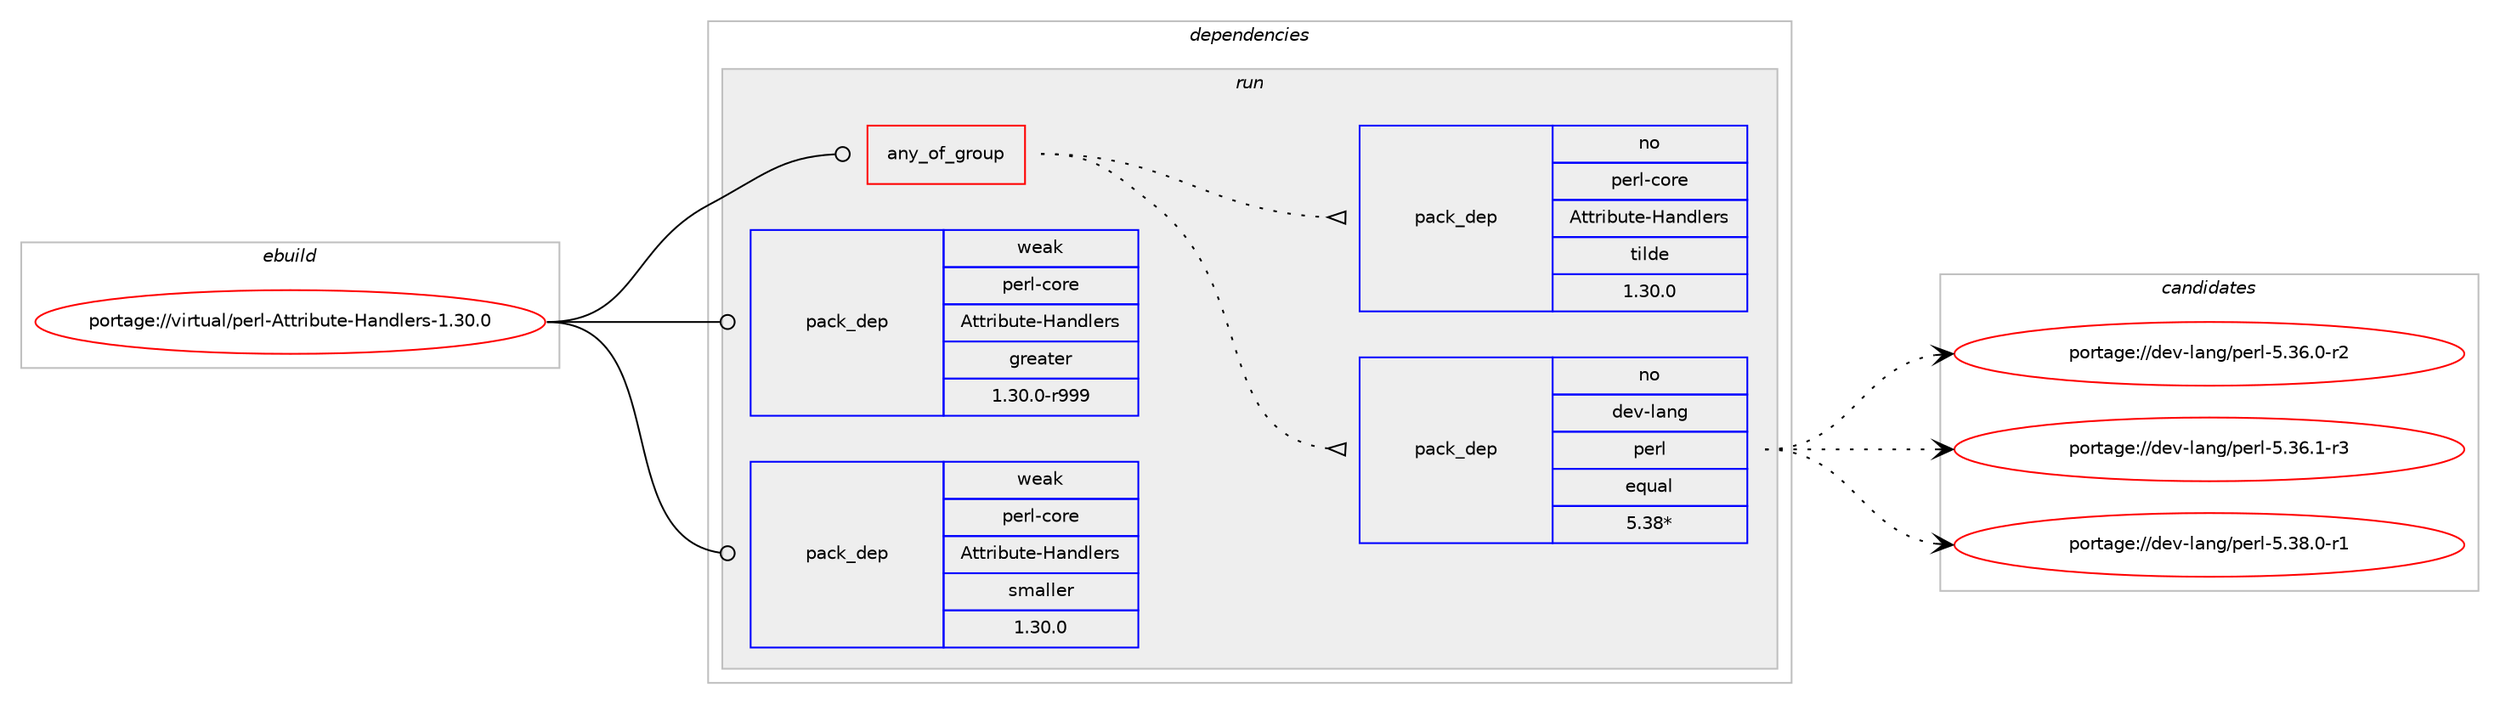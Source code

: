 digraph prolog {

# *************
# Graph options
# *************

newrank=true;
concentrate=true;
compound=true;
graph [rankdir=LR,fontname=Helvetica,fontsize=10,ranksep=1.5];#, ranksep=2.5, nodesep=0.2];
edge  [arrowhead=vee];
node  [fontname=Helvetica,fontsize=10];

# **********
# The ebuild
# **********

subgraph cluster_leftcol {
color=gray;
rank=same;
label=<<i>ebuild</i>>;
id [label="portage://virtual/perl-Attribute-Handlers-1.30.0", color=red, width=4, href="../virtual/perl-Attribute-Handlers-1.30.0.svg"];
}

# ****************
# The dependencies
# ****************

subgraph cluster_midcol {
color=gray;
label=<<i>dependencies</i>>;
subgraph cluster_compile {
fillcolor="#eeeeee";
style=filled;
label=<<i>compile</i>>;
}
subgraph cluster_compileandrun {
fillcolor="#eeeeee";
style=filled;
label=<<i>compile and run</i>>;
}
subgraph cluster_run {
fillcolor="#eeeeee";
style=filled;
label=<<i>run</i>>;
subgraph any10 {
dependency278 [label=<<TABLE BORDER="0" CELLBORDER="1" CELLSPACING="0" CELLPADDING="4"><TR><TD CELLPADDING="10">any_of_group</TD></TR></TABLE>>, shape=none, color=red];subgraph pack147 {
dependency279 [label=<<TABLE BORDER="0" CELLBORDER="1" CELLSPACING="0" CELLPADDING="4" WIDTH="220"><TR><TD ROWSPAN="6" CELLPADDING="30">pack_dep</TD></TR><TR><TD WIDTH="110">no</TD></TR><TR><TD>dev-lang</TD></TR><TR><TD>perl</TD></TR><TR><TD>equal</TD></TR><TR><TD>5.38*</TD></TR></TABLE>>, shape=none, color=blue];
}
dependency278:e -> dependency279:w [weight=20,style="dotted",arrowhead="oinv"];
subgraph pack148 {
dependency280 [label=<<TABLE BORDER="0" CELLBORDER="1" CELLSPACING="0" CELLPADDING="4" WIDTH="220"><TR><TD ROWSPAN="6" CELLPADDING="30">pack_dep</TD></TR><TR><TD WIDTH="110">no</TD></TR><TR><TD>perl-core</TD></TR><TR><TD>Attribute-Handlers</TD></TR><TR><TD>tilde</TD></TR><TR><TD>1.30.0</TD></TR></TABLE>>, shape=none, color=blue];
}
dependency278:e -> dependency280:w [weight=20,style="dotted",arrowhead="oinv"];
}
id:e -> dependency278:w [weight=20,style="solid",arrowhead="odot"];
# *** BEGIN UNKNOWN DEPENDENCY TYPE (TODO) ***
# id -> package_dependency(portage://virtual/perl-Attribute-Handlers-1.30.0,run,no,dev-lang,perl,none,[,,],any_same_slot,[])
# *** END UNKNOWN DEPENDENCY TYPE (TODO) ***

subgraph pack149 {
dependency281 [label=<<TABLE BORDER="0" CELLBORDER="1" CELLSPACING="0" CELLPADDING="4" WIDTH="220"><TR><TD ROWSPAN="6" CELLPADDING="30">pack_dep</TD></TR><TR><TD WIDTH="110">weak</TD></TR><TR><TD>perl-core</TD></TR><TR><TD>Attribute-Handlers</TD></TR><TR><TD>greater</TD></TR><TR><TD>1.30.0-r999</TD></TR></TABLE>>, shape=none, color=blue];
}
id:e -> dependency281:w [weight=20,style="solid",arrowhead="odot"];
subgraph pack150 {
dependency282 [label=<<TABLE BORDER="0" CELLBORDER="1" CELLSPACING="0" CELLPADDING="4" WIDTH="220"><TR><TD ROWSPAN="6" CELLPADDING="30">pack_dep</TD></TR><TR><TD WIDTH="110">weak</TD></TR><TR><TD>perl-core</TD></TR><TR><TD>Attribute-Handlers</TD></TR><TR><TD>smaller</TD></TR><TR><TD>1.30.0</TD></TR></TABLE>>, shape=none, color=blue];
}
id:e -> dependency282:w [weight=20,style="solid",arrowhead="odot"];
}
}

# **************
# The candidates
# **************

subgraph cluster_choices {
rank=same;
color=gray;
label=<<i>candidates</i>>;

subgraph choice147 {
color=black;
nodesep=1;
choice100101118451089711010347112101114108455346515446484511450 [label="portage://dev-lang/perl-5.36.0-r2", color=red, width=4,href="../dev-lang/perl-5.36.0-r2.svg"];
choice100101118451089711010347112101114108455346515446494511451 [label="portage://dev-lang/perl-5.36.1-r3", color=red, width=4,href="../dev-lang/perl-5.36.1-r3.svg"];
choice100101118451089711010347112101114108455346515646484511449 [label="portage://dev-lang/perl-5.38.0-r1", color=red, width=4,href="../dev-lang/perl-5.38.0-r1.svg"];
dependency279:e -> choice100101118451089711010347112101114108455346515446484511450:w [style=dotted,weight="100"];
dependency279:e -> choice100101118451089711010347112101114108455346515446494511451:w [style=dotted,weight="100"];
dependency279:e -> choice100101118451089711010347112101114108455346515646484511449:w [style=dotted,weight="100"];
}
subgraph choice148 {
color=black;
nodesep=1;
}
subgraph choice149 {
color=black;
nodesep=1;
}
subgraph choice150 {
color=black;
nodesep=1;
}
}

}
